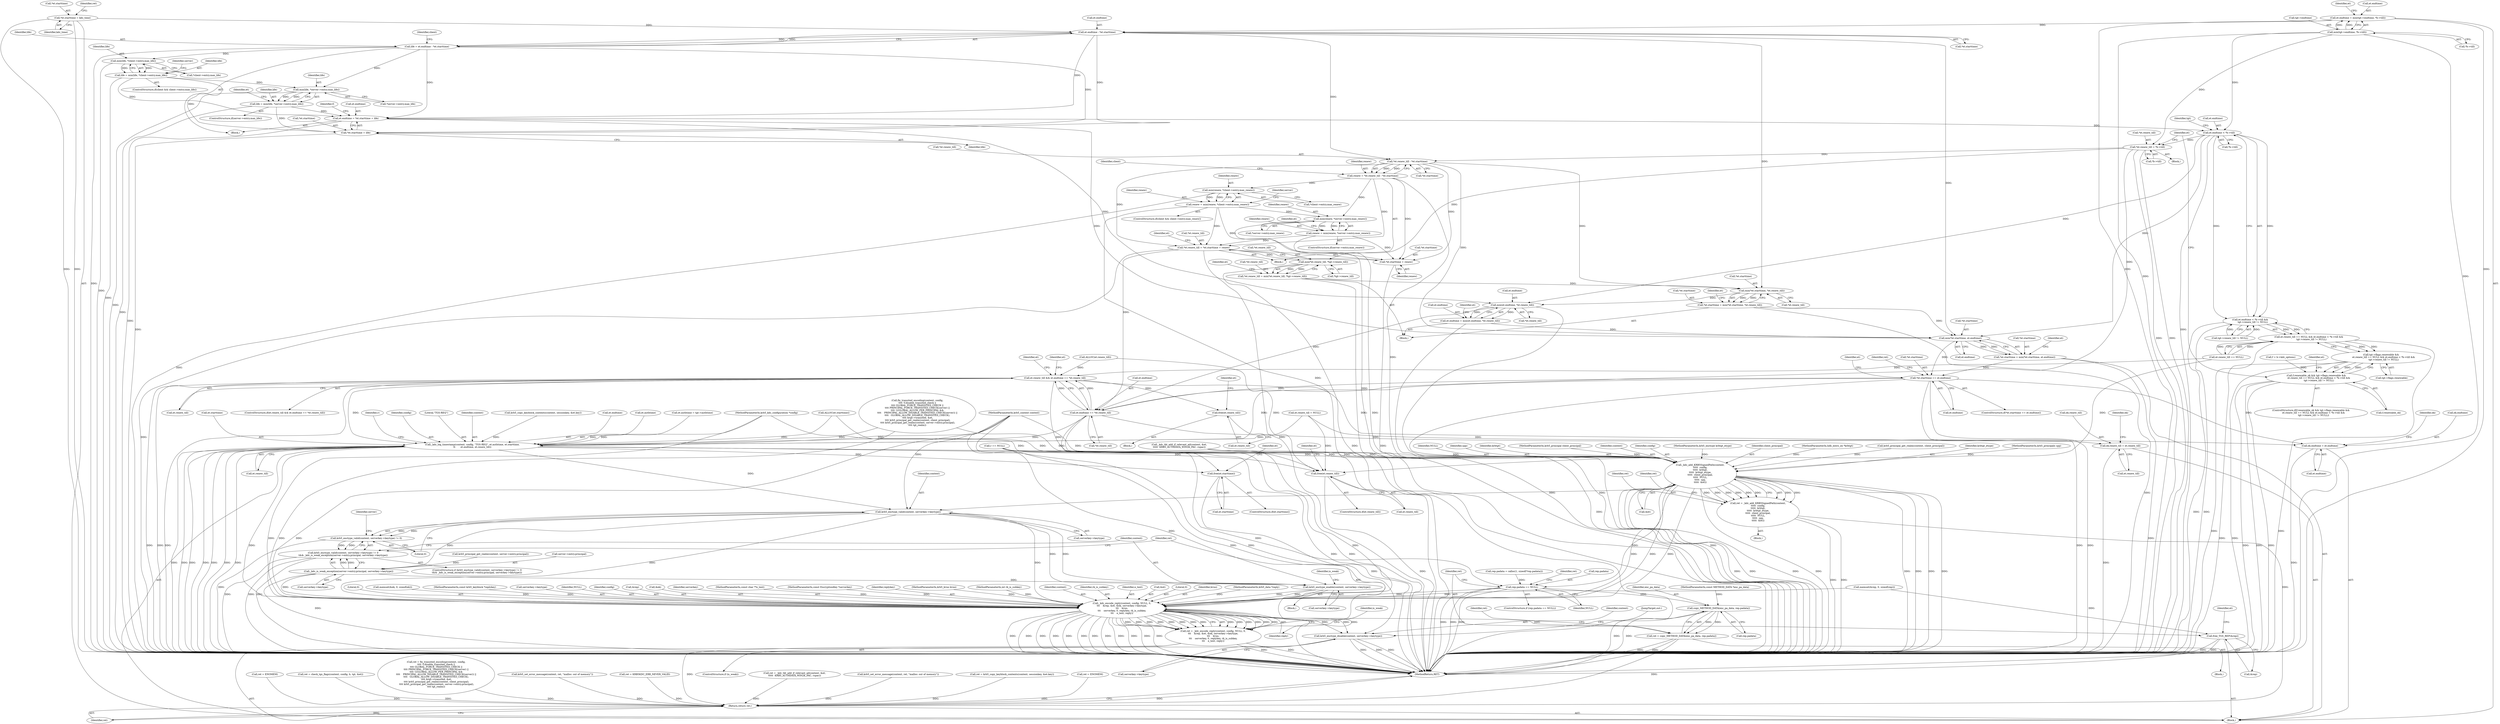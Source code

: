 digraph "0_heimdal_b1e699103f08d6a0ca46a122193c9da65f6cf837_1@pointer" {
"1000339" [label="(Call,min(life, *client->entry.max_life))"];
"1000319" [label="(Call,life = et.endtime - *et.starttime)"];
"1000321" [label="(Call,et.endtime - *et.starttime)"];
"1000190" [label="(Call,et.endtime = min(tgt->endtime, *b->till))"];
"1000194" [label="(Call,min(tgt->endtime, *b->till))"];
"1000206" [label="(Call,*et.starttime = kdc_time)"];
"1000337" [label="(Call,life = min(life, *client->entry.max_life))"];
"1000355" [label="(Call,min(life, *server->entry.max_life))"];
"1000353" [label="(Call,life = min(life, *server->entry.max_life))"];
"1000363" [label="(Call,et.endtime = *et.starttime + life)"];
"1000391" [label="(Call,et.endtime < *b->till)"];
"1000390" [label="(Call,et.endtime < *b->till &&\n       tgt->renew_till != NULL)"];
"1000384" [label="(Call,et.renew_till == NULL && et.endtime < *b->till &&\n       tgt->renew_till != NULL)"];
"1000378" [label="(Call,tgt->flags.renewable &&\n       et.renew_till == NULL && et.endtime < *b->till &&\n       tgt->renew_till != NULL)"];
"1000374" [label="(Call,f.renewable_ok && tgt->flags.renewable &&\n       et.renew_till == NULL && et.endtime < *b->till &&\n       tgt->renew_till != NULL)"];
"1000416" [label="(Call,*et.renew_till = *b->till)"];
"1000433" [label="(Call,*et.renew_till - *et.starttime)"];
"1000431" [label="(Call,renew = *et.renew_till - *et.starttime)"];
"1000452" [label="(Call,min(renew, *client->entry.max_renew))"];
"1000450" [label="(Call,renew = min(renew, *client->entry.max_renew))"];
"1000468" [label="(Call,min(renew, *server->entry.max_renew))"];
"1000466" [label="(Call,renew = min(renew, *server->entry.max_renew))"];
"1000476" [label="(Call,*et.renew_till = *et.starttime + renew)"];
"1000497" [label="(Call,min(*et.renew_till, *tgt->renew_till))"];
"1000492" [label="(Call,*et.renew_till = min(*et.renew_till, *tgt->renew_till))"];
"1000511" [label="(Call,min(*et.starttime, *et.renew_till))"];
"1000506" [label="(Call,*et.starttime = min(*et.starttime, *et.renew_till))"];
"1000537" [label="(Call,min(*et.starttime, et.endtime))"];
"1000532" [label="(Call,*et.starttime = min(*et.starttime, et.endtime))"];
"1000546" [label="(Call,*et.starttime == et.endtime)"];
"1000564" [label="(Call,et.endtime == *et.renew_till)"];
"1000560" [label="(Call,et.renew_till && et.endtime == *et.renew_till)"];
"1000573" [label="(Call,free(et.renew_till))"];
"1000884" [label="(Call,ek.renew_till = et.renew_till)"];
"1000909" [label="(Call,_kdc_log_timestamp(context, config, \"TGS-REQ\", et.authtime, et.starttime,\n\t\t       et.endtime, et.renew_till))"];
"1000949" [label="(Call,_kdc_add_KRB5SignedPath(context,\n\t\t\t\t\t  config,\n\t\t\t\t\t  krbtgt,\n\t\t\t\t\t  krbtgt_etype,\n\t\t\t\t\t  client_principal,\n\t\t\t\t\t  NULL,\n\t\t\t\t\t  spp,\n\t\t\t\t\t  &et))"];
"1000947" [label="(Call,ret = _kdc_add_KRB5SignedPath(context,\n\t\t\t\t\t  config,\n\t\t\t\t\t  krbtgt,\n\t\t\t\t\t  krbtgt_etype,\n\t\t\t\t\t  client_principal,\n\t\t\t\t\t  NULL,\n\t\t\t\t\t  spp,\n\t\t\t\t\t  &et))"];
"1001120" [label="(Return,return ret;)"];
"1000979" [label="(Call,rep.padata == NULL)"];
"1000991" [label="(Call,copy_METHOD_DATA(enc_pa_data, rep.padata))"];
"1000989" [label="(Call,ret = copy_METHOD_DATA(enc_pa_data, rep.padata))"];
"1001028" [label="(Call,_kdc_encode_reply(context, config, NULL, 0,\n\t\t\t    &rep, &et, &ek, serverkey->keytype,\n\t\t\t    kvno,\n\t\t\t    serverkey, 0, replykey, rk_is_subkey,\n\t\t\t    e_text, reply))"];
"1001026" [label="(Call,ret = _kdc_encode_reply(context, config, NULL, 0,\n\t\t\t    &rep, &et, &ek, serverkey->keytype,\n\t\t\t    kvno,\n\t\t\t    serverkey, 0, replykey, rk_is_subkey,\n\t\t\t    e_text, reply))"];
"1001051" [label="(Call,krb5_enctype_disable(context, serverkey->keytype))"];
"1001057" [label="(Call,free_TGS_REP(&rep))"];
"1001002" [label="(Call,krb5_enctype_valid(context, serverkey->keytype))"];
"1001001" [label="(Call,krb5_enctype_valid(context, serverkey->keytype) != 0)"];
"1001000" [label="(Call,krb5_enctype_valid(context, serverkey->keytype) != 0\n\t&& _kdc_is_weak_exception(server->entry.principal, serverkey->keytype))"];
"1001008" [label="(Call,_kdc_is_weak_exception(server->entry.principal, serverkey->keytype))"];
"1001018" [label="(Call,krb5_enctype_enable(context, serverkey->keytype))"];
"1001069" [label="(Call,free(et.starttime))"];
"1001077" [label="(Call,free(et.renew_till))"];
"1000877" [label="(Call,ek.endtime = et.endtime)"];
"1000524" [label="(Call,min(et.endtime, *et.renew_till))"];
"1000520" [label="(Call,et.endtime = min(et.endtime, *et.renew_till))"];
"1000481" [label="(Call,*et.starttime + renew)"];
"1000367" [label="(Call,*et.starttime + life)"];
"1000547" [label="(Call,*et.starttime)"];
"1000781" [label="(Call,ret = krb5_copy_keyblock_contents(context, sessionkey, &et.key))"];
"1000953" [label="(Identifier,krbtgt_etype)"];
"1000479" [label="(Identifier,et)"];
"1000195" [label="(Call,tgt->endtime)"];
"1000498" [label="(Call,*et.renew_till)"];
"1000204" [label="(Identifier,et)"];
"1000431" [label="(Call,renew = *et.renew_till - *et.starttime)"];
"1000340" [label="(Identifier,life)"];
"1000877" [label="(Call,ek.endtime = et.endtime)"];
"1000438" [label="(Call,*et.starttime)"];
"1000881" [label="(Call,et.endtime)"];
"1000450" [label="(Call,renew = min(renew, *client->entry.max_renew))"];
"1000884" [label="(Call,ek.renew_till = et.renew_till)"];
"1000178" [label="(Call,et.authtime = tgt->authtime)"];
"1000132" [label="(MethodParameterIn,const METHOD_DATA *enc_pa_data)"];
"1000489" [label="(Identifier,et)"];
"1000130" [label="(MethodParameterIn,krb5_principals spp)"];
"1001044" [label="(Literal,0)"];
"1000162" [label="(Call,memset(&ek, 0, sizeof(ek)))"];
"1000194" [label="(Call,min(tgt->endtime, *b->till))"];
"1000116" [label="(MethodParameterIn,const krb5_keyblock *replykey)"];
"1000198" [label="(Call,*b->till)"];
"1000378" [label="(Call,tgt->flags.renewable &&\n       et.renew_till == NULL && et.endtime < *b->till &&\n       tgt->renew_till != NULL)"];
"1000469" [label="(Identifier,renew)"];
"1000528" [label="(Call,*et.renew_till)"];
"1000546" [label="(Call,*et.starttime == et.endtime)"];
"1000838" [label="(Call,ret = ENOMEM)"];
"1000568" [label="(Call,*et.renew_till)"];
"1001039" [label="(Call,serverkey->keytype)"];
"1000524" [label="(Call,min(et.endtime, *et.renew_till))"];
"1000150" [label="(Call,memset(&rep, 0, sizeof(rep)))"];
"1000482" [label="(Call,*et.starttime)"];
"1000417" [label="(Call,*et.renew_till)"];
"1000212" [label="(Call,ret = check_tgs_flags(context, config, b, tgt, &et))"];
"1000916" [label="(Call,et.starttime)"];
"1001050" [label="(Identifier,is_weak)"];
"1000355" [label="(Call,min(life, *server->entry.max_life))"];
"1000579" [label="(Identifier,et)"];
"1000966" [label="(Block,)"];
"1001007" [label="(Literal,0)"];
"1000321" [label="(Call,et.endtime - *et.starttime)"];
"1000421" [label="(Call,*b->till)"];
"1001048" [label="(Identifier,reply)"];
"1000384" [label="(Call,et.renew_till == NULL && et.endtime < *b->till &&\n       tgt->renew_till != NULL)"];
"1000226" [label="(Call,fix_transited_encoding(context, config,\n\t\t\t\t !f.disable_transited_check ||\n\t\t\t\t GLOBAL_FORCE_TRANSITED_CHECK ||\n\t\t\t\t PRINCIPAL_FORCE_TRANSITED_CHECK(server) ||\n\t\t\t\t !((GLOBAL_ALLOW_PER_PRINCIPAL &&\n\t\t\t\t    PRINCIPAL_ALLOW_DISABLE_TRANSITED_CHECK(server)) ||\n\t\t\t\t   GLOBAL_ALLOW_DISABLE_TRANSITED_CHECK),\n \t\t\t\t &tgt->transited, &et,\n \t\t\t\t krb5_principal_get_realm(context, client_principal),\n \t\t\t\t krb5_principal_get_realm(context, server->entry.principal),\n\t\t\t\t tgt_realm))"];
"1001026" [label="(Call,ret = _kdc_encode_reply(context, config, NULL, 0,\n\t\t\t    &rep, &et, &ek, serverkey->keytype,\n\t\t\t    kvno,\n\t\t\t    serverkey, 0, replykey, rk_is_subkey,\n\t\t\t    e_text, reply))"];
"1001075" [label="(Identifier,et)"];
"1000224" [label="(Call,ret = fix_transited_encoding(context, config,\n\t\t\t\t !f.disable_transited_check ||\n\t\t\t\t GLOBAL_FORCE_TRANSITED_CHECK ||\n\t\t\t\t PRINCIPAL_FORCE_TRANSITED_CHECK(server) ||\n\t\t\t\t !((GLOBAL_ALLOW_PER_PRINCIPAL &&\n\t\t\t\t    PRINCIPAL_ALLOW_DISABLE_TRANSITED_CHECK(server)) ||\n\t\t\t\t   GLOBAL_ALLOW_DISABLE_TRANSITED_CHECK),\n \t\t\t\t &tgt->transited, &et,\n \t\t\t\t krb5_principal_get_realm(context, client_principal),\n \t\t\t\t krb5_principal_get_realm(context, server->entry.principal),\n\t\t\t\t tgt_realm))"];
"1000999" [label="(ControlStructure,if (krb5_enctype_valid(context, serverkey->keytype) != 0\n\t&& _kdc_is_weak_exception(server->entry.principal, serverkey->keytype)))"];
"1000320" [label="(Identifier,life)"];
"1000955" [label="(Identifier,NULL)"];
"1001003" [label="(Identifier,context)"];
"1000368" [label="(Call,*et.starttime)"];
"1000427" [label="(Identifier,et)"];
"1000549" [label="(Identifier,et)"];
"1001004" [label="(Call,serverkey->keytype)"];
"1000367" [label="(Call,*et.starttime + life)"];
"1001049" [label="(ControlStructure,if (is_weak))"];
"1000463" [label="(Identifier,server)"];
"1000551" [label="(Call,et.endtime)"];
"1001031" [label="(Identifier,NULL)"];
"1000331" [label="(Identifier,client)"];
"1000559" [label="(ControlStructure,if(et.renew_till && et.endtime == *et.renew_till))"];
"1000888" [label="(Call,et.renew_till)"];
"1000956" [label="(Identifier,spp)"];
"1000997" [label="(Identifier,ret)"];
"1000207" [label="(Call,*et.starttime)"];
"1001051" [label="(Call,krb5_enctype_disable(context, serverkey->keytype))"];
"1001030" [label="(Identifier,config)"];
"1001033" [label="(Call,&rep)"];
"1001001" [label="(Call,krb5_enctype_valid(context, serverkey->keytype) != 0)"];
"1001058" [label="(Call,&rep)"];
"1000561" [label="(Call,et.renew_till)"];
"1000952" [label="(Identifier,krbtgt)"];
"1000909" [label="(Call,_kdc_log_timestamp(context, config, \"TGS-REQ\", et.authtime, et.starttime,\n\t\t       et.endtime, et.renew_till))"];
"1000928" [label="(Identifier,r)"];
"1000492" [label="(Call,*et.renew_till = min(*et.renew_till, *tgt->renew_till))"];
"1001019" [label="(Identifier,context)"];
"1000878" [label="(Call,ek.endtime)"];
"1000126" [label="(MethodParameterIn,krb5_principal client_principal)"];
"1000950" [label="(Identifier,context)"];
"1000476" [label="(Call,*et.renew_till = *et.starttime + renew)"];
"1000502" [label="(Call,*tgt->renew_till)"];
"1000509" [label="(Identifier,et)"];
"1000520" [label="(Call,et.endtime = min(et.endtime, *et.renew_till))"];
"1000486" [label="(Identifier,renew)"];
"1000467" [label="(Identifier,renew)"];
"1000574" [label="(Call,et.renew_till)"];
"1000434" [label="(Call,*et.renew_till)"];
"1000442" [label="(ControlStructure,if(client && client->entry.max_renew))"];
"1000516" [label="(Call,*et.renew_till)"];
"1000522" [label="(Identifier,et)"];
"1000545" [label="(ControlStructure,if(*et.starttime == et.endtime))"];
"1000319" [label="(Call,life = et.endtime - *et.starttime)"];
"1000372" [label="(Identifier,life)"];
"1000433" [label="(Call,*et.renew_till - *et.starttime)"];
"1001070" [label="(Call,et.starttime)"];
"1000512" [label="(Call,*et.starttime)"];
"1000401" [label="(Identifier,tgt)"];
"1000429" [label="(Block,)"];
"1000718" [label="(Call,krb5_set_error_message(context, ret, \"malloc: out of memory\"))"];
"1000357" [label="(Call,*server->entry.max_life)"];
"1000375" [label="(Call,f.renewable_ok)"];
"1000983" [label="(Identifier,NULL)"];
"1000532" [label="(Call,*et.starttime = min(*et.starttime, et.endtime))"];
"1001037" [label="(Call,&ek)"];
"1000356" [label="(Identifier,life)"];
"1001063" [label="(Identifier,et)"];
"1000936" [label="(Call,r == NULL)"];
"1000111" [label="(MethodParameterIn,krb5_context context)"];
"1001043" [label="(Identifier,serverkey)"];
"1000985" [label="(Call,ret = ENOMEM)"];
"1001009" [label="(Call,server->entry.principal)"];
"1000533" [label="(Call,*et.starttime)"];
"1000133" [label="(MethodParameterIn,const char **e_text)"];
"1000538" [label="(Call,*et.starttime)"];
"1001053" [label="(Call,serverkey->keytype)"];
"1001027" [label="(Identifier,ret)"];
"1000338" [label="(Identifier,life)"];
"1000374" [label="(Call,f.renewable_ok && tgt->flags.renewable &&\n       et.renew_till == NULL && et.endtime < *b->till &&\n       tgt->renew_till != NULL)"];
"1000392" [label="(Call,et.endtime)"];
"1000978" [label="(ControlStructure,if (rep.padata == NULL))"];
"1000592" [label="(Identifier,et)"];
"1000408" [label="(Identifier,et)"];
"1000948" [label="(Identifier,ret)"];
"1001078" [label="(Call,et.renew_till)"];
"1000432" [label="(Identifier,renew)"];
"1000350" [label="(Identifier,server)"];
"1000191" [label="(Call,et.endtime)"];
"1001073" [label="(ControlStructure,if(et.renew_till))"];
"1000511" [label="(Call,min(*et.starttime, *et.renew_till))"];
"1000951" [label="(Identifier,config)"];
"1000481" [label="(Call,*et.starttime + renew)"];
"1000893" [label="(Identifier,ek)"];
"1000989" [label="(Call,ret = copy_METHOD_DATA(enc_pa_data, rep.padata))"];
"1000555" [label="(Call,ret = KRB5KDC_ERR_NEVER_VALID)"];
"1000206" [label="(Call,*et.starttime = kdc_time)"];
"1001052" [label="(Identifier,context)"];
"1000451" [label="(Identifier,renew)"];
"1001002" [label="(Call,krb5_enctype_valid(context, serverkey->keytype))"];
"1000992" [label="(Identifier,enc_pa_data)"];
"1001120" [label="(Return,return ret;)"];
"1000640" [label="(Call,ret = _kdc_tkt_add_if_relevant_ad(context, &et,\n\t\t\t\t\t  KRB5_AUTHDATA_WIN2K_PAC, rspac))"];
"1000363" [label="(Call,et.endtime = *et.starttime + life)"];
"1000542" [label="(Call,et.endtime)"];
"1000911" [label="(Identifier,config)"];
"1000886" [label="(Identifier,ek)"];
"1001069" [label="(Call,free(et.starttime))"];
"1000112" [label="(MethodParameterIn,krb5_kdc_configuration *config)"];
"1001017" [label="(Block,)"];
"1000140" [label="(Call,f = b->kdc_options)"];
"1000365" [label="(Identifier,et)"];
"1000980" [label="(Call,rep.padata)"];
"1000946" [label="(Block,)"];
"1000686" [label="(Call,krb5_set_error_message(context, ret, \"malloc: out of memory\"))"];
"1000325" [label="(Call,*et.starttime)"];
"1000129" [label="(MethodParameterIn,krb5_enctype krbtgt_etype)"];
"1000507" [label="(Call,*et.starttime)"];
"1000135" [label="(Block,)"];
"1000118" [label="(MethodParameterIn,const EncryptionKey *serverkey)"];
"1000577" [label="(Call,et.renew_till = NULL)"];
"1000376" [label="(Identifier,f)"];
"1000885" [label="(Call,ek.renew_till)"];
"1000912" [label="(Literal,\"TGS-REQ\")"];
"1001028" [label="(Call,_kdc_encode_reply(context, config, NULL, 0,\n\t\t\t    &rep, &et, &ek, serverkey->keytype,\n\t\t\t    kvno,\n\t\t\t    serverkey, 0, replykey, rk_is_subkey,\n\t\t\t    e_text, reply))"];
"1000993" [label="(Call,rep.padata)"];
"1000353" [label="(Call,life = min(life, *server->entry.max_life))"];
"1000954" [label="(Identifier,client_principal)"];
"1000470" [label="(Call,*server->entry.max_renew)"];
"1001045" [label="(Identifier,replykey)"];
"1000468" [label="(Call,min(renew, *server->entry.max_renew))"];
"1000120" [label="(MethodParameterIn,krb5_kvno kvno)"];
"1001083" [label="(Identifier,et)"];
"1000117" [label="(MethodParameterIn,int rk_is_subkey)"];
"1001121" [label="(Identifier,ret)"];
"1000957" [label="(Call,&et)"];
"1001029" [label="(Identifier,context)"];
"1001057" [label="(Call,free_TGS_REP(&rep))"];
"1000341" [label="(Call,*client->entry.max_life)"];
"1000910" [label="(Identifier,context)"];
"1000339" [label="(Call,min(life, *client->entry.max_life))"];
"1000521" [label="(Call,et.endtime)"];
"1000960" [label="(Identifier,ret)"];
"1000128" [label="(MethodParameterIn,hdb_entry_ex *krbtgt)"];
"1000190" [label="(Call,et.endtime = min(tgt->endtime, *b->till))"];
"1000947" [label="(Call,ret = _kdc_add_KRB5SignedPath(context,\n\t\t\t\t\t  config,\n\t\t\t\t\t  krbtgt,\n\t\t\t\t\t  krbtgt_etype,\n\t\t\t\t\t  client_principal,\n\t\t\t\t\t  NULL,\n\t\t\t\t\t  spp,\n\t\t\t\t\t  &et))"];
"1000416" [label="(Call,*et.renew_till = *b->till)"];
"1000453" [label="(Identifier,renew)"];
"1000562" [label="(Identifier,et)"];
"1001046" [label="(Identifier,rk_is_subkey)"];
"1001056" [label="(JumpTarget,out:)"];
"1000967" [label="(Call,rep.padata = calloc(1, sizeof(*rep.padata)))"];
"1000379" [label="(Call,tgt->flags.renewable)"];
"1000444" [label="(Identifier,client)"];
"1000477" [label="(Call,*et.renew_till)"];
"1000990" [label="(Identifier,ret)"];
"1000322" [label="(Call,et.endtime)"];
"1001077" [label="(Call,free(et.renew_till))"];
"1000565" [label="(Call,et.endtime)"];
"1000354" [label="(Identifier,life)"];
"1001020" [label="(Call,serverkey->keytype)"];
"1000211" [label="(Identifier,kdc_time)"];
"1000556" [label="(Identifier,ret)"];
"1000783" [label="(Call,krb5_copy_keyblock_contents(context, sessionkey, &et.key))"];
"1000329" [label="(ControlStructure,if(client && client->entry.max_life))"];
"1000317" [label="(Block,)"];
"1000373" [label="(ControlStructure,if(f.renewable_ok && tgt->flags.renewable &&\n       et.renew_till == NULL && et.endtime < *b->till &&\n       tgt->renew_till != NULL))"];
"1000255" [label="(Call,krb5_principal_get_realm(context, server->entry.principal))"];
"1000535" [label="(Identifier,et)"];
"1000525" [label="(Call,et.endtime)"];
"1000506" [label="(Call,*et.starttime = min(*et.starttime, *et.renew_till))"];
"1001011" [label="(Identifier,server)"];
"1000399" [label="(Call,tgt->renew_till != NULL)"];
"1000979" [label="(Call,rep.padata == NULL)"];
"1000202" [label="(Call,ALLOC(et.starttime))"];
"1000412" [label="(Call,ALLOC(et.renew_till))"];
"1001047" [label="(Identifier,e_text)"];
"1001014" [label="(Call,serverkey->keytype)"];
"1000991" [label="(Call,copy_METHOD_DATA(enc_pa_data, rep.padata))"];
"1000395" [label="(Call,*b->till)"];
"1000919" [label="(Call,et.endtime)"];
"1000922" [label="(Call,et.renew_till)"];
"1000642" [label="(Call,_kdc_tkt_add_if_relevant_ad(context, &et,\n\t\t\t\t\t  KRB5_AUTHDATA_WIN2K_PAC, rspac))"];
"1000575" [label="(Identifier,et)"];
"1001035" [label="(Call,&et)"];
"1000491" [label="(Block,)"];
"1000404" [label="(Block,)"];
"1000572" [label="(Block,)"];
"1000986" [label="(Identifier,ret)"];
"1000452" [label="(Call,min(renew, *client->entry.max_renew))"];
"1001122" [label="(MethodReturn,RET)"];
"1000391" [label="(Call,et.endtime < *b->till)"];
"1000390" [label="(Call,et.endtime < *b->till &&\n       tgt->renew_till != NULL)"];
"1000454" [label="(Call,*client->entry.max_renew)"];
"1000466" [label="(Call,renew = min(renew, *server->entry.max_renew))"];
"1000493" [label="(Call,*et.renew_till)"];
"1000949" [label="(Call,_kdc_add_KRB5SignedPath(context,\n\t\t\t\t\t  config,\n\t\t\t\t\t  krbtgt,\n\t\t\t\t\t  krbtgt_etype,\n\t\t\t\t\t  client_principal,\n\t\t\t\t\t  NULL,\n\t\t\t\t\t  spp,\n\t\t\t\t\t  &et))"];
"1001000" [label="(Call,krb5_enctype_valid(context, serverkey->keytype) != 0\n\t&& _kdc_is_weak_exception(server->entry.principal, serverkey->keytype))"];
"1000337" [label="(Call,life = min(life, *client->entry.max_life))"];
"1000560" [label="(Call,et.renew_till && et.endtime == *et.renew_till)"];
"1000573" [label="(Call,free(et.renew_till))"];
"1000537" [label="(Call,min(*et.starttime, et.endtime))"];
"1000497" [label="(Call,min(*et.renew_till, *tgt->renew_till))"];
"1000213" [label="(Identifier,ret)"];
"1000460" [label="(ControlStructure,if(server->entry.max_renew))"];
"1000252" [label="(Call,krb5_principal_get_realm(context, client_principal))"];
"1001032" [label="(Literal,0)"];
"1001008" [label="(Call,_kdc_is_weak_exception(server->entry.principal, serverkey->keytype))"];
"1000347" [label="(ControlStructure,if(server->entry.max_life))"];
"1001065" [label="(ControlStructure,if(et.starttime))"];
"1001018" [label="(Call,krb5_enctype_enable(context, serverkey->keytype))"];
"1001042" [label="(Identifier,kvno)"];
"1000564" [label="(Call,et.endtime == *et.renew_till)"];
"1000385" [label="(Call,et.renew_till == NULL)"];
"1001024" [label="(Identifier,is_weak)"];
"1000913" [label="(Call,et.authtime)"];
"1000364" [label="(Call,et.endtime)"];
"1000134" [label="(MethodParameterIn,krb5_data *reply)"];
"1000339" -> "1000337"  [label="AST: "];
"1000339" -> "1000341"  [label="CFG: "];
"1000340" -> "1000339"  [label="AST: "];
"1000341" -> "1000339"  [label="AST: "];
"1000337" -> "1000339"  [label="CFG: "];
"1000339" -> "1001122"  [label="DDG: "];
"1000339" -> "1000337"  [label="DDG: "];
"1000339" -> "1000337"  [label="DDG: "];
"1000319" -> "1000339"  [label="DDG: "];
"1000319" -> "1000317"  [label="AST: "];
"1000319" -> "1000321"  [label="CFG: "];
"1000320" -> "1000319"  [label="AST: "];
"1000321" -> "1000319"  [label="AST: "];
"1000331" -> "1000319"  [label="CFG: "];
"1000319" -> "1001122"  [label="DDG: "];
"1000321" -> "1000319"  [label="DDG: "];
"1000321" -> "1000319"  [label="DDG: "];
"1000319" -> "1000355"  [label="DDG: "];
"1000319" -> "1000363"  [label="DDG: "];
"1000319" -> "1000367"  [label="DDG: "];
"1000321" -> "1000325"  [label="CFG: "];
"1000322" -> "1000321"  [label="AST: "];
"1000325" -> "1000321"  [label="AST: "];
"1000190" -> "1000321"  [label="DDG: "];
"1000206" -> "1000321"  [label="DDG: "];
"1000321" -> "1000363"  [label="DDG: "];
"1000321" -> "1000367"  [label="DDG: "];
"1000321" -> "1000433"  [label="DDG: "];
"1000321" -> "1000511"  [label="DDG: "];
"1000321" -> "1000537"  [label="DDG: "];
"1000190" -> "1000135"  [label="AST: "];
"1000190" -> "1000194"  [label="CFG: "];
"1000191" -> "1000190"  [label="AST: "];
"1000194" -> "1000190"  [label="AST: "];
"1000204" -> "1000190"  [label="CFG: "];
"1000190" -> "1001122"  [label="DDG: "];
"1000190" -> "1001122"  [label="DDG: "];
"1000194" -> "1000190"  [label="DDG: "];
"1000194" -> "1000190"  [label="DDG: "];
"1000194" -> "1000198"  [label="CFG: "];
"1000195" -> "1000194"  [label="AST: "];
"1000198" -> "1000194"  [label="AST: "];
"1000194" -> "1001122"  [label="DDG: "];
"1000194" -> "1001122"  [label="DDG: "];
"1000194" -> "1000391"  [label="DDG: "];
"1000194" -> "1000416"  [label="DDG: "];
"1000206" -> "1000135"  [label="AST: "];
"1000206" -> "1000211"  [label="CFG: "];
"1000207" -> "1000206"  [label="AST: "];
"1000211" -> "1000206"  [label="AST: "];
"1000213" -> "1000206"  [label="CFG: "];
"1000206" -> "1001122"  [label="DDG: "];
"1000206" -> "1001122"  [label="DDG: "];
"1000337" -> "1000329"  [label="AST: "];
"1000338" -> "1000337"  [label="AST: "];
"1000350" -> "1000337"  [label="CFG: "];
"1000337" -> "1001122"  [label="DDG: "];
"1000337" -> "1000355"  [label="DDG: "];
"1000337" -> "1000363"  [label="DDG: "];
"1000337" -> "1000367"  [label="DDG: "];
"1000355" -> "1000353"  [label="AST: "];
"1000355" -> "1000357"  [label="CFG: "];
"1000356" -> "1000355"  [label="AST: "];
"1000357" -> "1000355"  [label="AST: "];
"1000353" -> "1000355"  [label="CFG: "];
"1000355" -> "1001122"  [label="DDG: "];
"1000355" -> "1000353"  [label="DDG: "];
"1000355" -> "1000353"  [label="DDG: "];
"1000353" -> "1000347"  [label="AST: "];
"1000354" -> "1000353"  [label="AST: "];
"1000365" -> "1000353"  [label="CFG: "];
"1000353" -> "1001122"  [label="DDG: "];
"1000353" -> "1000363"  [label="DDG: "];
"1000353" -> "1000367"  [label="DDG: "];
"1000363" -> "1000317"  [label="AST: "];
"1000363" -> "1000367"  [label="CFG: "];
"1000364" -> "1000363"  [label="AST: "];
"1000367" -> "1000363"  [label="AST: "];
"1000376" -> "1000363"  [label="CFG: "];
"1000363" -> "1001122"  [label="DDG: "];
"1000363" -> "1000391"  [label="DDG: "];
"1000363" -> "1000524"  [label="DDG: "];
"1000363" -> "1000537"  [label="DDG: "];
"1000391" -> "1000390"  [label="AST: "];
"1000391" -> "1000395"  [label="CFG: "];
"1000392" -> "1000391"  [label="AST: "];
"1000395" -> "1000391"  [label="AST: "];
"1000401" -> "1000391"  [label="CFG: "];
"1000390" -> "1000391"  [label="CFG: "];
"1000391" -> "1001122"  [label="DDG: "];
"1000391" -> "1000390"  [label="DDG: "];
"1000391" -> "1000390"  [label="DDG: "];
"1000391" -> "1000416"  [label="DDG: "];
"1000391" -> "1000524"  [label="DDG: "];
"1000391" -> "1000537"  [label="DDG: "];
"1000390" -> "1000384"  [label="AST: "];
"1000390" -> "1000399"  [label="CFG: "];
"1000399" -> "1000390"  [label="AST: "];
"1000384" -> "1000390"  [label="CFG: "];
"1000390" -> "1001122"  [label="DDG: "];
"1000390" -> "1001122"  [label="DDG: "];
"1000390" -> "1000384"  [label="DDG: "];
"1000390" -> "1000384"  [label="DDG: "];
"1000399" -> "1000390"  [label="DDG: "];
"1000399" -> "1000390"  [label="DDG: "];
"1000384" -> "1000378"  [label="AST: "];
"1000384" -> "1000385"  [label="CFG: "];
"1000385" -> "1000384"  [label="AST: "];
"1000378" -> "1000384"  [label="CFG: "];
"1000384" -> "1001122"  [label="DDG: "];
"1000384" -> "1001122"  [label="DDG: "];
"1000384" -> "1000378"  [label="DDG: "];
"1000384" -> "1000378"  [label="DDG: "];
"1000385" -> "1000384"  [label="DDG: "];
"1000385" -> "1000384"  [label="DDG: "];
"1000378" -> "1000374"  [label="AST: "];
"1000378" -> "1000379"  [label="CFG: "];
"1000379" -> "1000378"  [label="AST: "];
"1000374" -> "1000378"  [label="CFG: "];
"1000378" -> "1001122"  [label="DDG: "];
"1000378" -> "1001122"  [label="DDG: "];
"1000378" -> "1000374"  [label="DDG: "];
"1000378" -> "1000374"  [label="DDG: "];
"1000374" -> "1000373"  [label="AST: "];
"1000374" -> "1000375"  [label="CFG: "];
"1000375" -> "1000374"  [label="AST: "];
"1000408" -> "1000374"  [label="CFG: "];
"1000427" -> "1000374"  [label="CFG: "];
"1000374" -> "1001122"  [label="DDG: "];
"1000374" -> "1001122"  [label="DDG: "];
"1000374" -> "1001122"  [label="DDG: "];
"1000140" -> "1000374"  [label="DDG: "];
"1000416" -> "1000404"  [label="AST: "];
"1000416" -> "1000421"  [label="CFG: "];
"1000417" -> "1000416"  [label="AST: "];
"1000421" -> "1000416"  [label="AST: "];
"1000427" -> "1000416"  [label="CFG: "];
"1000416" -> "1001122"  [label="DDG: "];
"1000416" -> "1001122"  [label="DDG: "];
"1000416" -> "1000433"  [label="DDG: "];
"1000416" -> "1000497"  [label="DDG: "];
"1000416" -> "1000564"  [label="DDG: "];
"1000433" -> "1000431"  [label="AST: "];
"1000433" -> "1000438"  [label="CFG: "];
"1000434" -> "1000433"  [label="AST: "];
"1000438" -> "1000433"  [label="AST: "];
"1000431" -> "1000433"  [label="CFG: "];
"1000433" -> "1000431"  [label="DDG: "];
"1000433" -> "1000431"  [label="DDG: "];
"1000433" -> "1000476"  [label="DDG: "];
"1000433" -> "1000481"  [label="DDG: "];
"1000433" -> "1000511"  [label="DDG: "];
"1000433" -> "1000537"  [label="DDG: "];
"1000431" -> "1000429"  [label="AST: "];
"1000432" -> "1000431"  [label="AST: "];
"1000444" -> "1000431"  [label="CFG: "];
"1000431" -> "1001122"  [label="DDG: "];
"1000431" -> "1000452"  [label="DDG: "];
"1000431" -> "1000468"  [label="DDG: "];
"1000431" -> "1000476"  [label="DDG: "];
"1000431" -> "1000481"  [label="DDG: "];
"1000452" -> "1000450"  [label="AST: "];
"1000452" -> "1000454"  [label="CFG: "];
"1000453" -> "1000452"  [label="AST: "];
"1000454" -> "1000452"  [label="AST: "];
"1000450" -> "1000452"  [label="CFG: "];
"1000452" -> "1001122"  [label="DDG: "];
"1000452" -> "1000450"  [label="DDG: "];
"1000452" -> "1000450"  [label="DDG: "];
"1000450" -> "1000442"  [label="AST: "];
"1000451" -> "1000450"  [label="AST: "];
"1000463" -> "1000450"  [label="CFG: "];
"1000450" -> "1001122"  [label="DDG: "];
"1000450" -> "1000468"  [label="DDG: "];
"1000450" -> "1000476"  [label="DDG: "];
"1000450" -> "1000481"  [label="DDG: "];
"1000468" -> "1000466"  [label="AST: "];
"1000468" -> "1000470"  [label="CFG: "];
"1000469" -> "1000468"  [label="AST: "];
"1000470" -> "1000468"  [label="AST: "];
"1000466" -> "1000468"  [label="CFG: "];
"1000468" -> "1001122"  [label="DDG: "];
"1000468" -> "1000466"  [label="DDG: "];
"1000468" -> "1000466"  [label="DDG: "];
"1000466" -> "1000460"  [label="AST: "];
"1000467" -> "1000466"  [label="AST: "];
"1000479" -> "1000466"  [label="CFG: "];
"1000466" -> "1001122"  [label="DDG: "];
"1000466" -> "1000476"  [label="DDG: "];
"1000466" -> "1000481"  [label="DDG: "];
"1000476" -> "1000429"  [label="AST: "];
"1000476" -> "1000481"  [label="CFG: "];
"1000477" -> "1000476"  [label="AST: "];
"1000481" -> "1000476"  [label="AST: "];
"1000489" -> "1000476"  [label="CFG: "];
"1000476" -> "1001122"  [label="DDG: "];
"1000476" -> "1001122"  [label="DDG: "];
"1000476" -> "1000497"  [label="DDG: "];
"1000476" -> "1000564"  [label="DDG: "];
"1000497" -> "1000492"  [label="AST: "];
"1000497" -> "1000502"  [label="CFG: "];
"1000498" -> "1000497"  [label="AST: "];
"1000502" -> "1000497"  [label="AST: "];
"1000492" -> "1000497"  [label="CFG: "];
"1000497" -> "1001122"  [label="DDG: "];
"1000497" -> "1000492"  [label="DDG: "];
"1000497" -> "1000492"  [label="DDG: "];
"1000492" -> "1000491"  [label="AST: "];
"1000493" -> "1000492"  [label="AST: "];
"1000509" -> "1000492"  [label="CFG: "];
"1000492" -> "1001122"  [label="DDG: "];
"1000492" -> "1000511"  [label="DDG: "];
"1000511" -> "1000506"  [label="AST: "];
"1000511" -> "1000516"  [label="CFG: "];
"1000512" -> "1000511"  [label="AST: "];
"1000516" -> "1000511"  [label="AST: "];
"1000506" -> "1000511"  [label="CFG: "];
"1000511" -> "1000506"  [label="DDG: "];
"1000511" -> "1000506"  [label="DDG: "];
"1000511" -> "1000524"  [label="DDG: "];
"1000506" -> "1000491"  [label="AST: "];
"1000507" -> "1000506"  [label="AST: "];
"1000522" -> "1000506"  [label="CFG: "];
"1000506" -> "1001122"  [label="DDG: "];
"1000506" -> "1000537"  [label="DDG: "];
"1000537" -> "1000532"  [label="AST: "];
"1000537" -> "1000542"  [label="CFG: "];
"1000538" -> "1000537"  [label="AST: "];
"1000542" -> "1000537"  [label="AST: "];
"1000532" -> "1000537"  [label="CFG: "];
"1000537" -> "1000532"  [label="DDG: "];
"1000537" -> "1000532"  [label="DDG: "];
"1000520" -> "1000537"  [label="DDG: "];
"1000537" -> "1000546"  [label="DDG: "];
"1000532" -> "1000135"  [label="AST: "];
"1000533" -> "1000532"  [label="AST: "];
"1000549" -> "1000532"  [label="CFG: "];
"1000532" -> "1001122"  [label="DDG: "];
"1000532" -> "1000546"  [label="DDG: "];
"1000546" -> "1000545"  [label="AST: "];
"1000546" -> "1000551"  [label="CFG: "];
"1000547" -> "1000546"  [label="AST: "];
"1000551" -> "1000546"  [label="AST: "];
"1000556" -> "1000546"  [label="CFG: "];
"1000562" -> "1000546"  [label="CFG: "];
"1000546" -> "1001122"  [label="DDG: "];
"1000546" -> "1001122"  [label="DDG: "];
"1000546" -> "1001122"  [label="DDG: "];
"1000546" -> "1000564"  [label="DDG: "];
"1000546" -> "1000877"  [label="DDG: "];
"1000546" -> "1000909"  [label="DDG: "];
"1000564" -> "1000560"  [label="AST: "];
"1000564" -> "1000568"  [label="CFG: "];
"1000565" -> "1000564"  [label="AST: "];
"1000568" -> "1000564"  [label="AST: "];
"1000560" -> "1000564"  [label="CFG: "];
"1000564" -> "1001122"  [label="DDG: "];
"1000564" -> "1001122"  [label="DDG: "];
"1000564" -> "1000560"  [label="DDG: "];
"1000564" -> "1000560"  [label="DDG: "];
"1000524" -> "1000564"  [label="DDG: "];
"1000564" -> "1000877"  [label="DDG: "];
"1000564" -> "1000909"  [label="DDG: "];
"1000560" -> "1000559"  [label="AST: "];
"1000560" -> "1000561"  [label="CFG: "];
"1000561" -> "1000560"  [label="AST: "];
"1000575" -> "1000560"  [label="CFG: "];
"1000592" -> "1000560"  [label="CFG: "];
"1000560" -> "1001122"  [label="DDG: "];
"1000560" -> "1001122"  [label="DDG: "];
"1000560" -> "1001122"  [label="DDG: "];
"1000412" -> "1000560"  [label="DDG: "];
"1000385" -> "1000560"  [label="DDG: "];
"1000560" -> "1000573"  [label="DDG: "];
"1000560" -> "1000884"  [label="DDG: "];
"1000560" -> "1000909"  [label="DDG: "];
"1000560" -> "1001077"  [label="DDG: "];
"1000573" -> "1000572"  [label="AST: "];
"1000573" -> "1000574"  [label="CFG: "];
"1000574" -> "1000573"  [label="AST: "];
"1000579" -> "1000573"  [label="CFG: "];
"1000884" -> "1000135"  [label="AST: "];
"1000884" -> "1000888"  [label="CFG: "];
"1000885" -> "1000884"  [label="AST: "];
"1000888" -> "1000884"  [label="AST: "];
"1000893" -> "1000884"  [label="CFG: "];
"1000884" -> "1001122"  [label="DDG: "];
"1000577" -> "1000884"  [label="DDG: "];
"1000909" -> "1000135"  [label="AST: "];
"1000909" -> "1000922"  [label="CFG: "];
"1000910" -> "1000909"  [label="AST: "];
"1000911" -> "1000909"  [label="AST: "];
"1000912" -> "1000909"  [label="AST: "];
"1000913" -> "1000909"  [label="AST: "];
"1000916" -> "1000909"  [label="AST: "];
"1000919" -> "1000909"  [label="AST: "];
"1000922" -> "1000909"  [label="AST: "];
"1000928" -> "1000909"  [label="CFG: "];
"1000909" -> "1001122"  [label="DDG: "];
"1000909" -> "1001122"  [label="DDG: "];
"1000909" -> "1001122"  [label="DDG: "];
"1000909" -> "1001122"  [label="DDG: "];
"1000909" -> "1001122"  [label="DDG: "];
"1000909" -> "1001122"  [label="DDG: "];
"1000909" -> "1001122"  [label="DDG: "];
"1000783" -> "1000909"  [label="DDG: "];
"1000111" -> "1000909"  [label="DDG: "];
"1000226" -> "1000909"  [label="DDG: "];
"1000112" -> "1000909"  [label="DDG: "];
"1000178" -> "1000909"  [label="DDG: "];
"1000202" -> "1000909"  [label="DDG: "];
"1000577" -> "1000909"  [label="DDG: "];
"1000909" -> "1000949"  [label="DDG: "];
"1000909" -> "1000949"  [label="DDG: "];
"1000909" -> "1001002"  [label="DDG: "];
"1000909" -> "1001028"  [label="DDG: "];
"1000909" -> "1001069"  [label="DDG: "];
"1000909" -> "1001077"  [label="DDG: "];
"1000949" -> "1000947"  [label="AST: "];
"1000949" -> "1000957"  [label="CFG: "];
"1000950" -> "1000949"  [label="AST: "];
"1000951" -> "1000949"  [label="AST: "];
"1000952" -> "1000949"  [label="AST: "];
"1000953" -> "1000949"  [label="AST: "];
"1000954" -> "1000949"  [label="AST: "];
"1000955" -> "1000949"  [label="AST: "];
"1000956" -> "1000949"  [label="AST: "];
"1000957" -> "1000949"  [label="AST: "];
"1000947" -> "1000949"  [label="CFG: "];
"1000949" -> "1001122"  [label="DDG: "];
"1000949" -> "1001122"  [label="DDG: "];
"1000949" -> "1001122"  [label="DDG: "];
"1000949" -> "1001122"  [label="DDG: "];
"1000949" -> "1001122"  [label="DDG: "];
"1000949" -> "1001122"  [label="DDG: "];
"1000949" -> "1001122"  [label="DDG: "];
"1000949" -> "1001122"  [label="DDG: "];
"1000949" -> "1000947"  [label="DDG: "];
"1000949" -> "1000947"  [label="DDG: "];
"1000949" -> "1000947"  [label="DDG: "];
"1000949" -> "1000947"  [label="DDG: "];
"1000949" -> "1000947"  [label="DDG: "];
"1000949" -> "1000947"  [label="DDG: "];
"1000949" -> "1000947"  [label="DDG: "];
"1000949" -> "1000947"  [label="DDG: "];
"1000111" -> "1000949"  [label="DDG: "];
"1000112" -> "1000949"  [label="DDG: "];
"1000128" -> "1000949"  [label="DDG: "];
"1000129" -> "1000949"  [label="DDG: "];
"1000252" -> "1000949"  [label="DDG: "];
"1000126" -> "1000949"  [label="DDG: "];
"1000936" -> "1000949"  [label="DDG: "];
"1000130" -> "1000949"  [label="DDG: "];
"1000642" -> "1000949"  [label="DDG: "];
"1000226" -> "1000949"  [label="DDG: "];
"1000949" -> "1000979"  [label="DDG: "];
"1000949" -> "1001002"  [label="DDG: "];
"1000949" -> "1001028"  [label="DDG: "];
"1000949" -> "1001028"  [label="DDG: "];
"1000949" -> "1001028"  [label="DDG: "];
"1000947" -> "1000946"  [label="AST: "];
"1000948" -> "1000947"  [label="AST: "];
"1000960" -> "1000947"  [label="CFG: "];
"1000947" -> "1001122"  [label="DDG: "];
"1000947" -> "1001122"  [label="DDG: "];
"1000947" -> "1001120"  [label="DDG: "];
"1001120" -> "1000135"  [label="AST: "];
"1001120" -> "1001121"  [label="CFG: "];
"1001121" -> "1001120"  [label="AST: "];
"1001122" -> "1001120"  [label="CFG: "];
"1001120" -> "1001122"  [label="DDG: "];
"1001121" -> "1001120"  [label="DDG: "];
"1001026" -> "1001120"  [label="DDG: "];
"1000781" -> "1001120"  [label="DDG: "];
"1000989" -> "1001120"  [label="DDG: "];
"1000718" -> "1001120"  [label="DDG: "];
"1000838" -> "1001120"  [label="DDG: "];
"1000640" -> "1001120"  [label="DDG: "];
"1000224" -> "1001120"  [label="DDG: "];
"1000555" -> "1001120"  [label="DDG: "];
"1000686" -> "1001120"  [label="DDG: "];
"1000212" -> "1001120"  [label="DDG: "];
"1000985" -> "1001120"  [label="DDG: "];
"1000979" -> "1000978"  [label="AST: "];
"1000979" -> "1000983"  [label="CFG: "];
"1000980" -> "1000979"  [label="AST: "];
"1000983" -> "1000979"  [label="AST: "];
"1000986" -> "1000979"  [label="CFG: "];
"1000990" -> "1000979"  [label="CFG: "];
"1000979" -> "1001122"  [label="DDG: "];
"1000979" -> "1001122"  [label="DDG: "];
"1000979" -> "1001122"  [label="DDG: "];
"1000967" -> "1000979"  [label="DDG: "];
"1000936" -> "1000979"  [label="DDG: "];
"1000979" -> "1000991"  [label="DDG: "];
"1000979" -> "1001028"  [label="DDG: "];
"1000991" -> "1000989"  [label="AST: "];
"1000991" -> "1000993"  [label="CFG: "];
"1000992" -> "1000991"  [label="AST: "];
"1000993" -> "1000991"  [label="AST: "];
"1000989" -> "1000991"  [label="CFG: "];
"1000991" -> "1001122"  [label="DDG: "];
"1000991" -> "1001122"  [label="DDG: "];
"1000991" -> "1000989"  [label="DDG: "];
"1000991" -> "1000989"  [label="DDG: "];
"1000132" -> "1000991"  [label="DDG: "];
"1000989" -> "1000966"  [label="AST: "];
"1000990" -> "1000989"  [label="AST: "];
"1000997" -> "1000989"  [label="CFG: "];
"1000989" -> "1001122"  [label="DDG: "];
"1000989" -> "1001122"  [label="DDG: "];
"1001028" -> "1001026"  [label="AST: "];
"1001028" -> "1001048"  [label="CFG: "];
"1001029" -> "1001028"  [label="AST: "];
"1001030" -> "1001028"  [label="AST: "];
"1001031" -> "1001028"  [label="AST: "];
"1001032" -> "1001028"  [label="AST: "];
"1001033" -> "1001028"  [label="AST: "];
"1001035" -> "1001028"  [label="AST: "];
"1001037" -> "1001028"  [label="AST: "];
"1001039" -> "1001028"  [label="AST: "];
"1001042" -> "1001028"  [label="AST: "];
"1001043" -> "1001028"  [label="AST: "];
"1001044" -> "1001028"  [label="AST: "];
"1001045" -> "1001028"  [label="AST: "];
"1001046" -> "1001028"  [label="AST: "];
"1001047" -> "1001028"  [label="AST: "];
"1001048" -> "1001028"  [label="AST: "];
"1001026" -> "1001028"  [label="CFG: "];
"1001028" -> "1001122"  [label="DDG: "];
"1001028" -> "1001122"  [label="DDG: "];
"1001028" -> "1001122"  [label="DDG: "];
"1001028" -> "1001122"  [label="DDG: "];
"1001028" -> "1001122"  [label="DDG: "];
"1001028" -> "1001122"  [label="DDG: "];
"1001028" -> "1001122"  [label="DDG: "];
"1001028" -> "1001122"  [label="DDG: "];
"1001028" -> "1001122"  [label="DDG: "];
"1001028" -> "1001122"  [label="DDG: "];
"1001028" -> "1001122"  [label="DDG: "];
"1001028" -> "1001122"  [label="DDG: "];
"1001028" -> "1001026"  [label="DDG: "];
"1001028" -> "1001026"  [label="DDG: "];
"1001028" -> "1001026"  [label="DDG: "];
"1001028" -> "1001026"  [label="DDG: "];
"1001028" -> "1001026"  [label="DDG: "];
"1001028" -> "1001026"  [label="DDG: "];
"1001028" -> "1001026"  [label="DDG: "];
"1001028" -> "1001026"  [label="DDG: "];
"1001028" -> "1001026"  [label="DDG: "];
"1001028" -> "1001026"  [label="DDG: "];
"1001028" -> "1001026"  [label="DDG: "];
"1001028" -> "1001026"  [label="DDG: "];
"1001028" -> "1001026"  [label="DDG: "];
"1001028" -> "1001026"  [label="DDG: "];
"1001002" -> "1001028"  [label="DDG: "];
"1001002" -> "1001028"  [label="DDG: "];
"1001018" -> "1001028"  [label="DDG: "];
"1001018" -> "1001028"  [label="DDG: "];
"1000111" -> "1001028"  [label="DDG: "];
"1000112" -> "1001028"  [label="DDG: "];
"1000936" -> "1001028"  [label="DDG: "];
"1000150" -> "1001028"  [label="DDG: "];
"1000642" -> "1001028"  [label="DDG: "];
"1000226" -> "1001028"  [label="DDG: "];
"1000162" -> "1001028"  [label="DDG: "];
"1001008" -> "1001028"  [label="DDG: "];
"1000120" -> "1001028"  [label="DDG: "];
"1000118" -> "1001028"  [label="DDG: "];
"1000116" -> "1001028"  [label="DDG: "];
"1000117" -> "1001028"  [label="DDG: "];
"1000133" -> "1001028"  [label="DDG: "];
"1000134" -> "1001028"  [label="DDG: "];
"1001028" -> "1001051"  [label="DDG: "];
"1001028" -> "1001051"  [label="DDG: "];
"1001028" -> "1001057"  [label="DDG: "];
"1001026" -> "1000135"  [label="AST: "];
"1001027" -> "1001026"  [label="AST: "];
"1001050" -> "1001026"  [label="CFG: "];
"1001026" -> "1001122"  [label="DDG: "];
"1001026" -> "1001122"  [label="DDG: "];
"1001051" -> "1001049"  [label="AST: "];
"1001051" -> "1001053"  [label="CFG: "];
"1001052" -> "1001051"  [label="AST: "];
"1001053" -> "1001051"  [label="AST: "];
"1001056" -> "1001051"  [label="CFG: "];
"1001051" -> "1001122"  [label="DDG: "];
"1001051" -> "1001122"  [label="DDG: "];
"1001051" -> "1001122"  [label="DDG: "];
"1000111" -> "1001051"  [label="DDG: "];
"1001057" -> "1000135"  [label="AST: "];
"1001057" -> "1001058"  [label="CFG: "];
"1001058" -> "1001057"  [label="AST: "];
"1001063" -> "1001057"  [label="CFG: "];
"1001057" -> "1001122"  [label="DDG: "];
"1001057" -> "1001122"  [label="DDG: "];
"1000150" -> "1001057"  [label="DDG: "];
"1001002" -> "1001001"  [label="AST: "];
"1001002" -> "1001004"  [label="CFG: "];
"1001003" -> "1001002"  [label="AST: "];
"1001004" -> "1001002"  [label="AST: "];
"1001007" -> "1001002"  [label="CFG: "];
"1001002" -> "1001001"  [label="DDG: "];
"1001002" -> "1001001"  [label="DDG: "];
"1000111" -> "1001002"  [label="DDG: "];
"1001002" -> "1001008"  [label="DDG: "];
"1001002" -> "1001018"  [label="DDG: "];
"1001002" -> "1001018"  [label="DDG: "];
"1001001" -> "1001000"  [label="AST: "];
"1001001" -> "1001007"  [label="CFG: "];
"1001007" -> "1001001"  [label="AST: "];
"1001011" -> "1001001"  [label="CFG: "];
"1001000" -> "1001001"  [label="CFG: "];
"1001001" -> "1001122"  [label="DDG: "];
"1001001" -> "1001000"  [label="DDG: "];
"1001001" -> "1001000"  [label="DDG: "];
"1001000" -> "1000999"  [label="AST: "];
"1001000" -> "1001008"  [label="CFG: "];
"1001008" -> "1001000"  [label="AST: "];
"1001019" -> "1001000"  [label="CFG: "];
"1001027" -> "1001000"  [label="CFG: "];
"1001000" -> "1001122"  [label="DDG: "];
"1001000" -> "1001122"  [label="DDG: "];
"1001000" -> "1001122"  [label="DDG: "];
"1001008" -> "1001000"  [label="DDG: "];
"1001008" -> "1001000"  [label="DDG: "];
"1001008" -> "1001014"  [label="CFG: "];
"1001009" -> "1001008"  [label="AST: "];
"1001014" -> "1001008"  [label="AST: "];
"1001008" -> "1001122"  [label="DDG: "];
"1000255" -> "1001008"  [label="DDG: "];
"1001008" -> "1001018"  [label="DDG: "];
"1001018" -> "1001017"  [label="AST: "];
"1001018" -> "1001020"  [label="CFG: "];
"1001019" -> "1001018"  [label="AST: "];
"1001020" -> "1001018"  [label="AST: "];
"1001024" -> "1001018"  [label="CFG: "];
"1001018" -> "1001122"  [label="DDG: "];
"1000111" -> "1001018"  [label="DDG: "];
"1001069" -> "1001065"  [label="AST: "];
"1001069" -> "1001070"  [label="CFG: "];
"1001070" -> "1001069"  [label="AST: "];
"1001075" -> "1001069"  [label="CFG: "];
"1001069" -> "1001122"  [label="DDG: "];
"1000202" -> "1001069"  [label="DDG: "];
"1001077" -> "1001073"  [label="AST: "];
"1001077" -> "1001078"  [label="CFG: "];
"1001078" -> "1001077"  [label="AST: "];
"1001083" -> "1001077"  [label="CFG: "];
"1001077" -> "1001122"  [label="DDG: "];
"1000385" -> "1001077"  [label="DDG: "];
"1000412" -> "1001077"  [label="DDG: "];
"1000577" -> "1001077"  [label="DDG: "];
"1000877" -> "1000135"  [label="AST: "];
"1000877" -> "1000881"  [label="CFG: "];
"1000878" -> "1000877"  [label="AST: "];
"1000881" -> "1000877"  [label="AST: "];
"1000886" -> "1000877"  [label="CFG: "];
"1000877" -> "1001122"  [label="DDG: "];
"1000524" -> "1000520"  [label="AST: "];
"1000524" -> "1000528"  [label="CFG: "];
"1000525" -> "1000524"  [label="AST: "];
"1000528" -> "1000524"  [label="AST: "];
"1000520" -> "1000524"  [label="CFG: "];
"1000524" -> "1001122"  [label="DDG: "];
"1000524" -> "1000520"  [label="DDG: "];
"1000524" -> "1000520"  [label="DDG: "];
"1000520" -> "1000491"  [label="AST: "];
"1000521" -> "1000520"  [label="AST: "];
"1000535" -> "1000520"  [label="CFG: "];
"1000520" -> "1001122"  [label="DDG: "];
"1000481" -> "1000486"  [label="CFG: "];
"1000482" -> "1000481"  [label="AST: "];
"1000486" -> "1000481"  [label="AST: "];
"1000481" -> "1001122"  [label="DDG: "];
"1000367" -> "1000372"  [label="CFG: "];
"1000368" -> "1000367"  [label="AST: "];
"1000372" -> "1000367"  [label="AST: "];
"1000367" -> "1001122"  [label="DDG: "];
}
